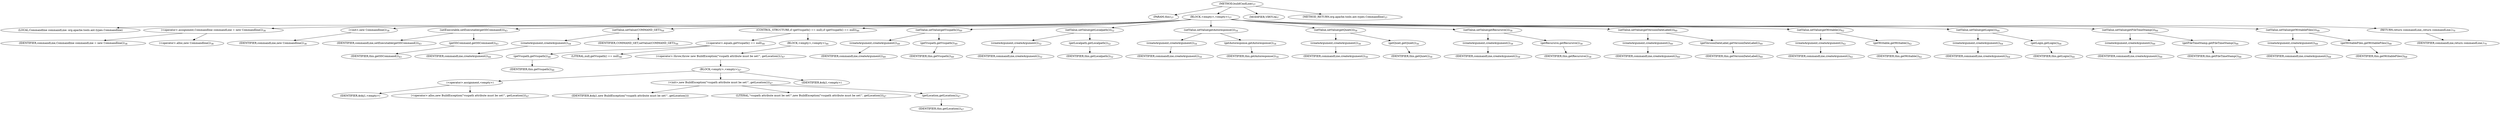digraph "buildCmdLine" {  
"33" [label = <(METHOD,buildCmdLine)<SUB>37</SUB>> ]
"6" [label = <(PARAM,this)<SUB>37</SUB>> ]
"34" [label = <(BLOCK,&lt;empty&gt;,&lt;empty&gt;)<SUB>37</SUB>> ]
"4" [label = <(LOCAL,Commandline commandLine: org.apache.tools.ant.types.Commandline)> ]
"35" [label = <(&lt;operator&gt;.assignment,Commandline commandLine = new Commandline())<SUB>38</SUB>> ]
"36" [label = <(IDENTIFIER,commandLine,Commandline commandLine = new Commandline())<SUB>38</SUB>> ]
"37" [label = <(&lt;operator&gt;.alloc,new Commandline())<SUB>38</SUB>> ]
"38" [label = <(&lt;init&gt;,new Commandline())<SUB>38</SUB>> ]
"3" [label = <(IDENTIFIER,commandLine,new Commandline())<SUB>38</SUB>> ]
"39" [label = <(setExecutable,setExecutable(getSSCommand()))<SUB>43</SUB>> ]
"40" [label = <(IDENTIFIER,commandLine,setExecutable(getSSCommand()))<SUB>43</SUB>> ]
"41" [label = <(getSSCommand,getSSCommand())<SUB>43</SUB>> ]
"5" [label = <(IDENTIFIER,this,getSSCommand())<SUB>43</SUB>> ]
"42" [label = <(setValue,setValue(COMMAND_GET))<SUB>44</SUB>> ]
"43" [label = <(createArgument,createArgument())<SUB>44</SUB>> ]
"44" [label = <(IDENTIFIER,commandLine,createArgument())<SUB>44</SUB>> ]
"45" [label = <(IDENTIFIER,COMMAND_GET,setValue(COMMAND_GET))<SUB>44</SUB>> ]
"46" [label = <(CONTROL_STRUCTURE,if (getVsspath() == null),if (getVsspath() == null))<SUB>46</SUB>> ]
"47" [label = <(&lt;operator&gt;.equals,getVsspath() == null)<SUB>46</SUB>> ]
"48" [label = <(getVsspath,getVsspath())<SUB>46</SUB>> ]
"7" [label = <(IDENTIFIER,this,getVsspath())<SUB>46</SUB>> ]
"49" [label = <(LITERAL,null,getVsspath() == null)<SUB>46</SUB>> ]
"50" [label = <(BLOCK,&lt;empty&gt;,&lt;empty&gt;)<SUB>46</SUB>> ]
"51" [label = <(&lt;operator&gt;.throw,throw new BuildException(&quot;vsspath attribute must be set!&quot;, getLocation());)<SUB>47</SUB>> ]
"52" [label = <(BLOCK,&lt;empty&gt;,&lt;empty&gt;)<SUB>47</SUB>> ]
"53" [label = <(&lt;operator&gt;.assignment,&lt;empty&gt;)> ]
"54" [label = <(IDENTIFIER,$obj1,&lt;empty&gt;)> ]
"55" [label = <(&lt;operator&gt;.alloc,new BuildException(&quot;vsspath attribute must be set!&quot;, getLocation()))<SUB>47</SUB>> ]
"56" [label = <(&lt;init&gt;,new BuildException(&quot;vsspath attribute must be set!&quot;, getLocation()))<SUB>47</SUB>> ]
"57" [label = <(IDENTIFIER,$obj1,new BuildException(&quot;vsspath attribute must be set!&quot;, getLocation()))> ]
"58" [label = <(LITERAL,&quot;vsspath attribute must be set!&quot;,new BuildException(&quot;vsspath attribute must be set!&quot;, getLocation()))<SUB>47</SUB>> ]
"59" [label = <(getLocation,getLocation())<SUB>47</SUB>> ]
"8" [label = <(IDENTIFIER,this,getLocation())<SUB>47</SUB>> ]
"60" [label = <(IDENTIFIER,$obj1,&lt;empty&gt;)> ]
"61" [label = <(setValue,setValue(getVsspath()))<SUB>49</SUB>> ]
"62" [label = <(createArgument,createArgument())<SUB>49</SUB>> ]
"63" [label = <(IDENTIFIER,commandLine,createArgument())<SUB>49</SUB>> ]
"64" [label = <(getVsspath,getVsspath())<SUB>49</SUB>> ]
"9" [label = <(IDENTIFIER,this,getVsspath())<SUB>49</SUB>> ]
"65" [label = <(setValue,setValue(getLocalpath()))<SUB>52</SUB>> ]
"66" [label = <(createArgument,createArgument())<SUB>52</SUB>> ]
"67" [label = <(IDENTIFIER,commandLine,createArgument())<SUB>52</SUB>> ]
"68" [label = <(getLocalpath,getLocalpath())<SUB>52</SUB>> ]
"10" [label = <(IDENTIFIER,this,getLocalpath())<SUB>52</SUB>> ]
"69" [label = <(setValue,setValue(getAutoresponse()))<SUB>54</SUB>> ]
"70" [label = <(createArgument,createArgument())<SUB>54</SUB>> ]
"71" [label = <(IDENTIFIER,commandLine,createArgument())<SUB>54</SUB>> ]
"72" [label = <(getAutoresponse,getAutoresponse())<SUB>54</SUB>> ]
"11" [label = <(IDENTIFIER,this,getAutoresponse())<SUB>54</SUB>> ]
"73" [label = <(setValue,setValue(getQuiet()))<SUB>56</SUB>> ]
"74" [label = <(createArgument,createArgument())<SUB>56</SUB>> ]
"75" [label = <(IDENTIFIER,commandLine,createArgument())<SUB>56</SUB>> ]
"76" [label = <(getQuiet,getQuiet())<SUB>56</SUB>> ]
"12" [label = <(IDENTIFIER,this,getQuiet())<SUB>56</SUB>> ]
"77" [label = <(setValue,setValue(getRecursive()))<SUB>58</SUB>> ]
"78" [label = <(createArgument,createArgument())<SUB>58</SUB>> ]
"79" [label = <(IDENTIFIER,commandLine,createArgument())<SUB>58</SUB>> ]
"80" [label = <(getRecursive,getRecursive())<SUB>58</SUB>> ]
"13" [label = <(IDENTIFIER,this,getRecursive())<SUB>58</SUB>> ]
"81" [label = <(setValue,setValue(getVersionDateLabel()))<SUB>60</SUB>> ]
"82" [label = <(createArgument,createArgument())<SUB>60</SUB>> ]
"83" [label = <(IDENTIFIER,commandLine,createArgument())<SUB>60</SUB>> ]
"84" [label = <(getVersionDateLabel,getVersionDateLabel())<SUB>60</SUB>> ]
"14" [label = <(IDENTIFIER,this,getVersionDateLabel())<SUB>60</SUB>> ]
"85" [label = <(setValue,setValue(getWritable()))<SUB>62</SUB>> ]
"86" [label = <(createArgument,createArgument())<SUB>62</SUB>> ]
"87" [label = <(IDENTIFIER,commandLine,createArgument())<SUB>62</SUB>> ]
"88" [label = <(getWritable,getWritable())<SUB>62</SUB>> ]
"15" [label = <(IDENTIFIER,this,getWritable())<SUB>62</SUB>> ]
"89" [label = <(setValue,setValue(getLogin()))<SUB>64</SUB>> ]
"90" [label = <(createArgument,createArgument())<SUB>64</SUB>> ]
"91" [label = <(IDENTIFIER,commandLine,createArgument())<SUB>64</SUB>> ]
"92" [label = <(getLogin,getLogin())<SUB>64</SUB>> ]
"16" [label = <(IDENTIFIER,this,getLogin())<SUB>64</SUB>> ]
"93" [label = <(setValue,setValue(getFileTimeStamp()))<SUB>66</SUB>> ]
"94" [label = <(createArgument,createArgument())<SUB>66</SUB>> ]
"95" [label = <(IDENTIFIER,commandLine,createArgument())<SUB>66</SUB>> ]
"96" [label = <(getFileTimeStamp,getFileTimeStamp())<SUB>66</SUB>> ]
"17" [label = <(IDENTIFIER,this,getFileTimeStamp())<SUB>66</SUB>> ]
"97" [label = <(setValue,setValue(getWritableFiles()))<SUB>68</SUB>> ]
"98" [label = <(createArgument,createArgument())<SUB>68</SUB>> ]
"99" [label = <(IDENTIFIER,commandLine,createArgument())<SUB>68</SUB>> ]
"100" [label = <(getWritableFiles,getWritableFiles())<SUB>68</SUB>> ]
"18" [label = <(IDENTIFIER,this,getWritableFiles())<SUB>68</SUB>> ]
"101" [label = <(RETURN,return commandLine;,return commandLine;)<SUB>70</SUB>> ]
"102" [label = <(IDENTIFIER,commandLine,return commandLine;)<SUB>70</SUB>> ]
"103" [label = <(MODIFIER,VIRTUAL)> ]
"104" [label = <(METHOD_RETURN,org.apache.tools.ant.types.Commandline)<SUB>37</SUB>> ]
  "33" -> "6" 
  "33" -> "34" 
  "33" -> "103" 
  "33" -> "104" 
  "34" -> "4" 
  "34" -> "35" 
  "34" -> "38" 
  "34" -> "39" 
  "34" -> "42" 
  "34" -> "46" 
  "34" -> "61" 
  "34" -> "65" 
  "34" -> "69" 
  "34" -> "73" 
  "34" -> "77" 
  "34" -> "81" 
  "34" -> "85" 
  "34" -> "89" 
  "34" -> "93" 
  "34" -> "97" 
  "34" -> "101" 
  "35" -> "36" 
  "35" -> "37" 
  "38" -> "3" 
  "39" -> "40" 
  "39" -> "41" 
  "41" -> "5" 
  "42" -> "43" 
  "42" -> "45" 
  "43" -> "44" 
  "46" -> "47" 
  "46" -> "50" 
  "47" -> "48" 
  "47" -> "49" 
  "48" -> "7" 
  "50" -> "51" 
  "51" -> "52" 
  "52" -> "53" 
  "52" -> "56" 
  "52" -> "60" 
  "53" -> "54" 
  "53" -> "55" 
  "56" -> "57" 
  "56" -> "58" 
  "56" -> "59" 
  "59" -> "8" 
  "61" -> "62" 
  "61" -> "64" 
  "62" -> "63" 
  "64" -> "9" 
  "65" -> "66" 
  "65" -> "68" 
  "66" -> "67" 
  "68" -> "10" 
  "69" -> "70" 
  "69" -> "72" 
  "70" -> "71" 
  "72" -> "11" 
  "73" -> "74" 
  "73" -> "76" 
  "74" -> "75" 
  "76" -> "12" 
  "77" -> "78" 
  "77" -> "80" 
  "78" -> "79" 
  "80" -> "13" 
  "81" -> "82" 
  "81" -> "84" 
  "82" -> "83" 
  "84" -> "14" 
  "85" -> "86" 
  "85" -> "88" 
  "86" -> "87" 
  "88" -> "15" 
  "89" -> "90" 
  "89" -> "92" 
  "90" -> "91" 
  "92" -> "16" 
  "93" -> "94" 
  "93" -> "96" 
  "94" -> "95" 
  "96" -> "17" 
  "97" -> "98" 
  "97" -> "100" 
  "98" -> "99" 
  "100" -> "18" 
  "101" -> "102" 
}
